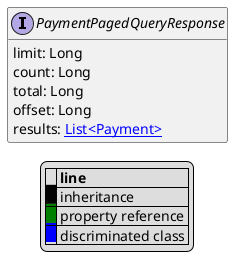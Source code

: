 @startuml

hide empty fields
hide empty methods
legend
|= |= line |
|<back:black>   </back>| inheritance |
|<back:green>   </back>| property reference |
|<back:blue>   </back>| discriminated class |
endlegend
interface PaymentPagedQueryResponse [[PaymentPagedQueryResponse.svg]]  {
    limit: Long
    count: Long
    total: Long
    offset: Long
    results: [[Payment.svg List<Payment>]]
}






@enduml
